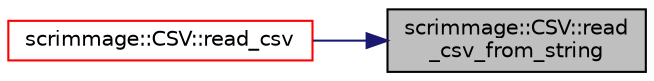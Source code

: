 digraph "scrimmage::CSV::read_csv_from_string"
{
 // LATEX_PDF_SIZE
  edge [fontname="Helvetica",fontsize="10",labelfontname="Helvetica",labelfontsize="10"];
  node [fontname="Helvetica",fontsize="10",shape=record];
  rankdir="RL";
  Node1 [label="scrimmage::CSV::read\l_csv_from_string",height=0.2,width=0.4,color="black", fillcolor="grey75", style="filled", fontcolor="black",tooltip=" "];
  Node1 -> Node2 [dir="back",color="midnightblue",fontsize="10",style="solid",fontname="Helvetica"];
  Node2 [label="scrimmage::CSV::read_csv",height=0.2,width=0.4,color="red", fillcolor="white", style="filled",URL="$classscrimmage_1_1CSV.html#a51fcc2ed30d750ef805fae689fca4558",tooltip=" "];
}
